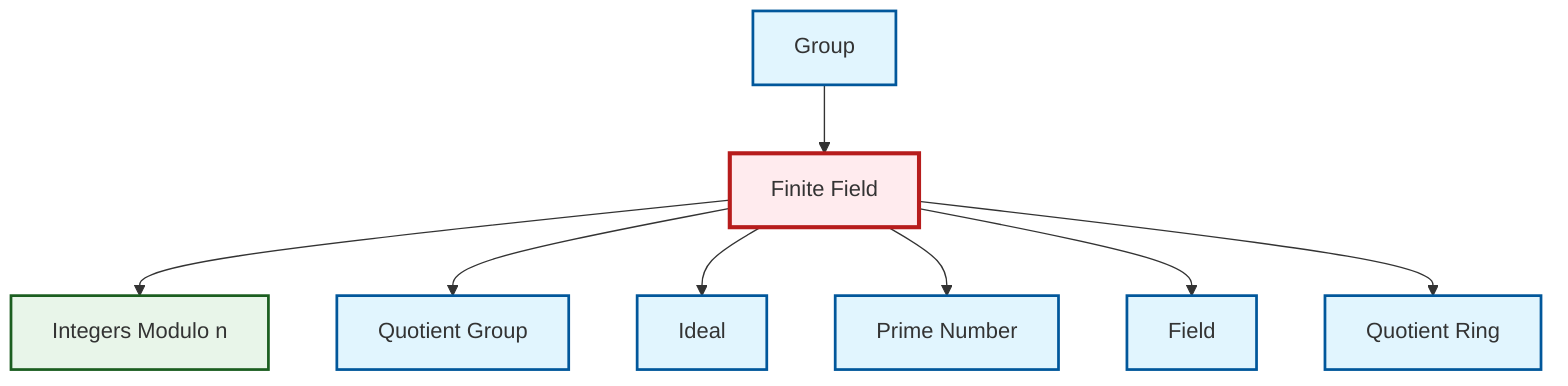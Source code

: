 graph TD
    classDef definition fill:#e1f5fe,stroke:#01579b,stroke-width:2px
    classDef theorem fill:#f3e5f5,stroke:#4a148c,stroke-width:2px
    classDef axiom fill:#fff3e0,stroke:#e65100,stroke-width:2px
    classDef example fill:#e8f5e9,stroke:#1b5e20,stroke-width:2px
    classDef current fill:#ffebee,stroke:#b71c1c,stroke-width:3px
    def-field["Field"]:::definition
    def-prime["Prime Number"]:::definition
    def-ideal["Ideal"]:::definition
    def-quotient-ring["Quotient Ring"]:::definition
    ex-quotient-integers-mod-n["Integers Modulo n"]:::example
    def-group["Group"]:::definition
    def-quotient-group["Quotient Group"]:::definition
    ex-finite-field["Finite Field"]:::example
    def-group --> ex-finite-field
    ex-finite-field --> ex-quotient-integers-mod-n
    ex-finite-field --> def-quotient-group
    ex-finite-field --> def-ideal
    ex-finite-field --> def-prime
    ex-finite-field --> def-field
    ex-finite-field --> def-quotient-ring
    class ex-finite-field current